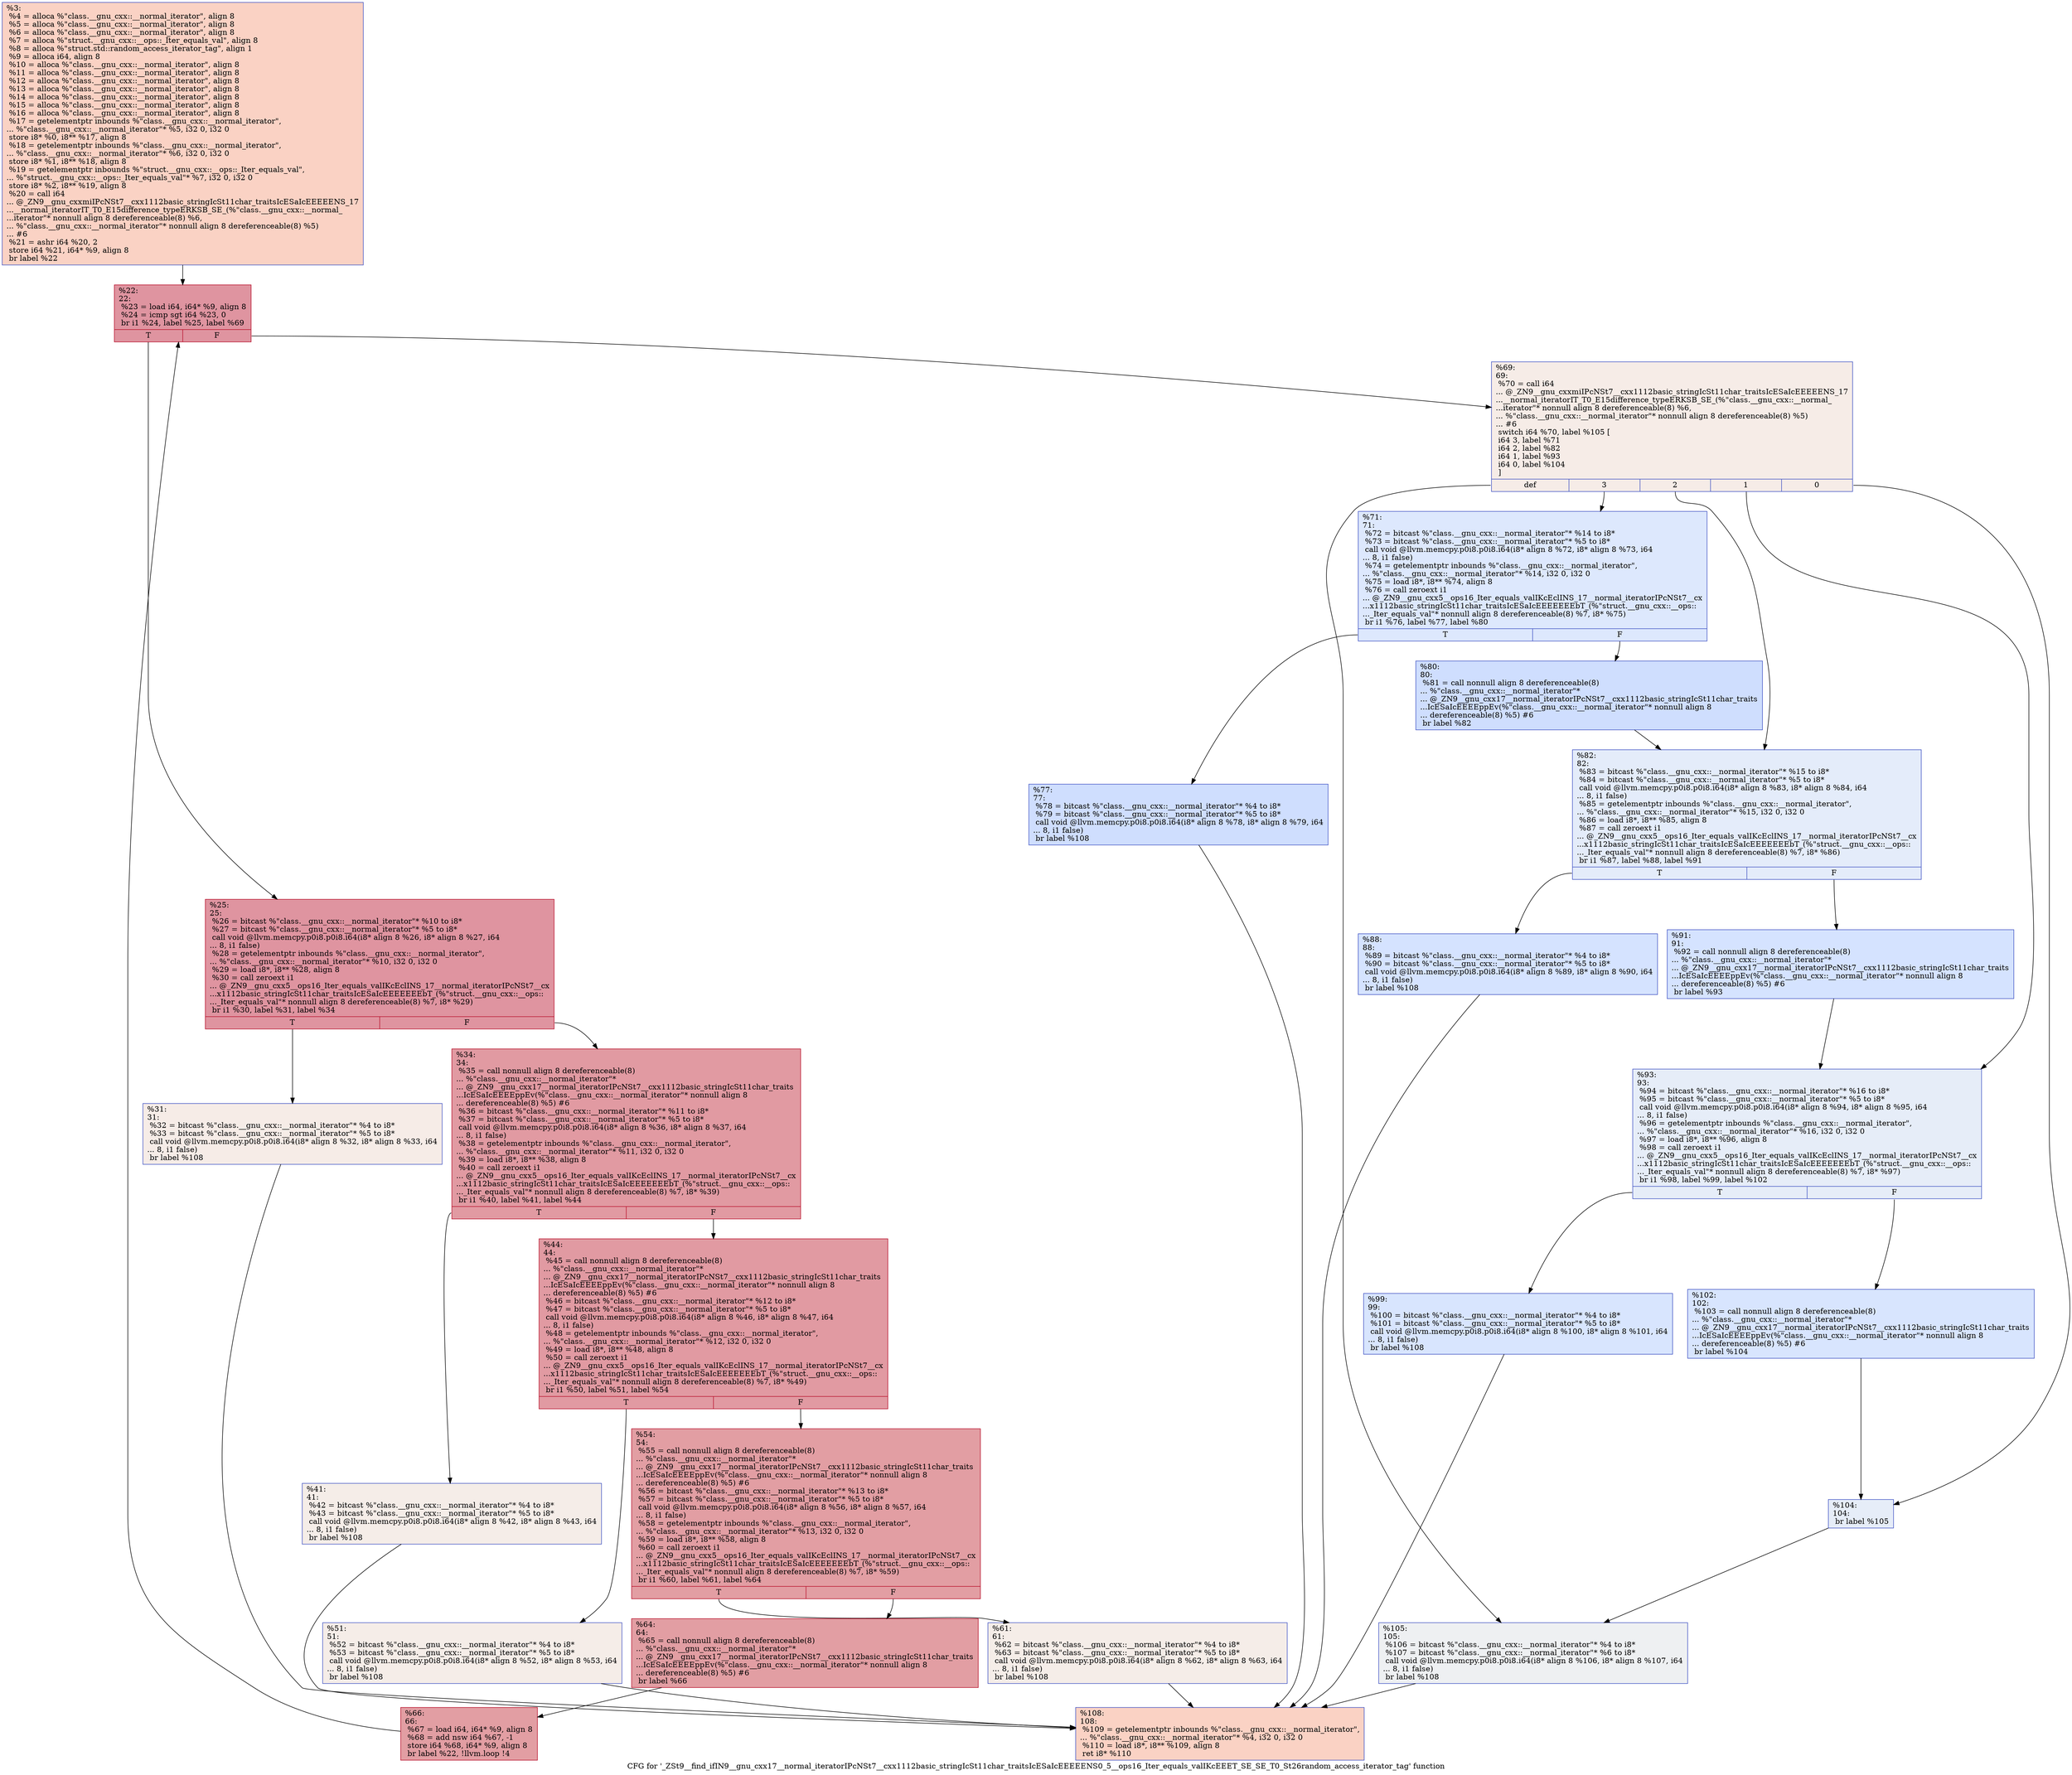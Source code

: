 digraph "CFG for '_ZSt9__find_ifIN9__gnu_cxx17__normal_iteratorIPcNSt7__cxx1112basic_stringIcSt11char_traitsIcESaIcEEEEENS0_5__ops16_Iter_equals_valIKcEEET_SE_SE_T0_St26random_access_iterator_tag' function" {
	label="CFG for '_ZSt9__find_ifIN9__gnu_cxx17__normal_iteratorIPcNSt7__cxx1112basic_stringIcSt11char_traitsIcESaIcEEEEENS0_5__ops16_Iter_equals_valIKcEEET_SE_SE_T0_St26random_access_iterator_tag' function";

	Node0x5652eb317c60 [shape=record,color="#3d50c3ff", style=filled, fillcolor="#f4987a70",label="{%3:\l  %4 = alloca %\"class.__gnu_cxx::__normal_iterator\", align 8\l  %5 = alloca %\"class.__gnu_cxx::__normal_iterator\", align 8\l  %6 = alloca %\"class.__gnu_cxx::__normal_iterator\", align 8\l  %7 = alloca %\"struct.__gnu_cxx::__ops::_Iter_equals_val\", align 8\l  %8 = alloca %\"struct.std::random_access_iterator_tag\", align 1\l  %9 = alloca i64, align 8\l  %10 = alloca %\"class.__gnu_cxx::__normal_iterator\", align 8\l  %11 = alloca %\"class.__gnu_cxx::__normal_iterator\", align 8\l  %12 = alloca %\"class.__gnu_cxx::__normal_iterator\", align 8\l  %13 = alloca %\"class.__gnu_cxx::__normal_iterator\", align 8\l  %14 = alloca %\"class.__gnu_cxx::__normal_iterator\", align 8\l  %15 = alloca %\"class.__gnu_cxx::__normal_iterator\", align 8\l  %16 = alloca %\"class.__gnu_cxx::__normal_iterator\", align 8\l  %17 = getelementptr inbounds %\"class.__gnu_cxx::__normal_iterator\",\l... %\"class.__gnu_cxx::__normal_iterator\"* %5, i32 0, i32 0\l  store i8* %0, i8** %17, align 8\l  %18 = getelementptr inbounds %\"class.__gnu_cxx::__normal_iterator\",\l... %\"class.__gnu_cxx::__normal_iterator\"* %6, i32 0, i32 0\l  store i8* %1, i8** %18, align 8\l  %19 = getelementptr inbounds %\"struct.__gnu_cxx::__ops::_Iter_equals_val\",\l... %\"struct.__gnu_cxx::__ops::_Iter_equals_val\"* %7, i32 0, i32 0\l  store i8* %2, i8** %19, align 8\l  %20 = call i64\l... @_ZN9__gnu_cxxmiIPcNSt7__cxx1112basic_stringIcSt11char_traitsIcESaIcEEEEENS_17\l...__normal_iteratorIT_T0_E15difference_typeERKSB_SE_(%\"class.__gnu_cxx::__normal_\l...iterator\"* nonnull align 8 dereferenceable(8) %6,\l... %\"class.__gnu_cxx::__normal_iterator\"* nonnull align 8 dereferenceable(8) %5)\l... #6\l  %21 = ashr i64 %20, 2\l  store i64 %21, i64* %9, align 8\l  br label %22\l}"];
	Node0x5652eb317c60 -> Node0x5652eb3186f0;
	Node0x5652eb3186f0 [shape=record,color="#b70d28ff", style=filled, fillcolor="#b70d2870",label="{%22:\l22:                                               \l  %23 = load i64, i64* %9, align 8\l  %24 = icmp sgt i64 %23, 0\l  br i1 %24, label %25, label %69\l|{<s0>T|<s1>F}}"];
	Node0x5652eb3186f0:s0 -> Node0x5652eb3188b0;
	Node0x5652eb3186f0:s1 -> Node0x5652eb318900;
	Node0x5652eb3188b0 [shape=record,color="#b70d28ff", style=filled, fillcolor="#b70d2870",label="{%25:\l25:                                               \l  %26 = bitcast %\"class.__gnu_cxx::__normal_iterator\"* %10 to i8*\l  %27 = bitcast %\"class.__gnu_cxx::__normal_iterator\"* %5 to i8*\l  call void @llvm.memcpy.p0i8.p0i8.i64(i8* align 8 %26, i8* align 8 %27, i64\l... 8, i1 false)\l  %28 = getelementptr inbounds %\"class.__gnu_cxx::__normal_iterator\",\l... %\"class.__gnu_cxx::__normal_iterator\"* %10, i32 0, i32 0\l  %29 = load i8*, i8** %28, align 8\l  %30 = call zeroext i1\l... @_ZN9__gnu_cxx5__ops16_Iter_equals_valIKcEclINS_17__normal_iteratorIPcNSt7__cx\l...x1112basic_stringIcSt11char_traitsIcESaIcEEEEEEEbT_(%\"struct.__gnu_cxx::__ops::\l..._Iter_equals_val\"* nonnull align 8 dereferenceable(8) %7, i8* %29)\l  br i1 %30, label %31, label %34\l|{<s0>T|<s1>F}}"];
	Node0x5652eb3188b0:s0 -> Node0x5652eb3190c0;
	Node0x5652eb3188b0:s1 -> Node0x5652eb319110;
	Node0x5652eb3190c0 [shape=record,color="#3d50c3ff", style=filled, fillcolor="#ead5c970",label="{%31:\l31:                                               \l  %32 = bitcast %\"class.__gnu_cxx::__normal_iterator\"* %4 to i8*\l  %33 = bitcast %\"class.__gnu_cxx::__normal_iterator\"* %5 to i8*\l  call void @llvm.memcpy.p0i8.p0i8.i64(i8* align 8 %32, i8* align 8 %33, i64\l... 8, i1 false)\l  br label %108\l}"];
	Node0x5652eb3190c0 -> Node0x5652eb3194b0;
	Node0x5652eb319110 [shape=record,color="#b70d28ff", style=filled, fillcolor="#bb1b2c70",label="{%34:\l34:                                               \l  %35 = call nonnull align 8 dereferenceable(8)\l... %\"class.__gnu_cxx::__normal_iterator\"*\l... @_ZN9__gnu_cxx17__normal_iteratorIPcNSt7__cxx1112basic_stringIcSt11char_traits\l...IcESaIcEEEEppEv(%\"class.__gnu_cxx::__normal_iterator\"* nonnull align 8\l... dereferenceable(8) %5) #6\l  %36 = bitcast %\"class.__gnu_cxx::__normal_iterator\"* %11 to i8*\l  %37 = bitcast %\"class.__gnu_cxx::__normal_iterator\"* %5 to i8*\l  call void @llvm.memcpy.p0i8.p0i8.i64(i8* align 8 %36, i8* align 8 %37, i64\l... 8, i1 false)\l  %38 = getelementptr inbounds %\"class.__gnu_cxx::__normal_iterator\",\l... %\"class.__gnu_cxx::__normal_iterator\"* %11, i32 0, i32 0\l  %39 = load i8*, i8** %38, align 8\l  %40 = call zeroext i1\l... @_ZN9__gnu_cxx5__ops16_Iter_equals_valIKcEclINS_17__normal_iteratorIPcNSt7__cx\l...x1112basic_stringIcSt11char_traitsIcESaIcEEEEEEEbT_(%\"struct.__gnu_cxx::__ops::\l..._Iter_equals_val\"* nonnull align 8 dereferenceable(8) %7, i8* %39)\l  br i1 %40, label %41, label %44\l|{<s0>T|<s1>F}}"];
	Node0x5652eb319110:s0 -> Node0x5652eb319c10;
	Node0x5652eb319110:s1 -> Node0x5652eb319c60;
	Node0x5652eb319c10 [shape=record,color="#3d50c3ff", style=filled, fillcolor="#e8d6cc70",label="{%41:\l41:                                               \l  %42 = bitcast %\"class.__gnu_cxx::__normal_iterator\"* %4 to i8*\l  %43 = bitcast %\"class.__gnu_cxx::__normal_iterator\"* %5 to i8*\l  call void @llvm.memcpy.p0i8.p0i8.i64(i8* align 8 %42, i8* align 8 %43, i64\l... 8, i1 false)\l  br label %108\l}"];
	Node0x5652eb319c10 -> Node0x5652eb3194b0;
	Node0x5652eb319c60 [shape=record,color="#b70d28ff", style=filled, fillcolor="#bb1b2c70",label="{%44:\l44:                                               \l  %45 = call nonnull align 8 dereferenceable(8)\l... %\"class.__gnu_cxx::__normal_iterator\"*\l... @_ZN9__gnu_cxx17__normal_iteratorIPcNSt7__cxx1112basic_stringIcSt11char_traits\l...IcESaIcEEEEppEv(%\"class.__gnu_cxx::__normal_iterator\"* nonnull align 8\l... dereferenceable(8) %5) #6\l  %46 = bitcast %\"class.__gnu_cxx::__normal_iterator\"* %12 to i8*\l  %47 = bitcast %\"class.__gnu_cxx::__normal_iterator\"* %5 to i8*\l  call void @llvm.memcpy.p0i8.p0i8.i64(i8* align 8 %46, i8* align 8 %47, i64\l... 8, i1 false)\l  %48 = getelementptr inbounds %\"class.__gnu_cxx::__normal_iterator\",\l... %\"class.__gnu_cxx::__normal_iterator\"* %12, i32 0, i32 0\l  %49 = load i8*, i8** %48, align 8\l  %50 = call zeroext i1\l... @_ZN9__gnu_cxx5__ops16_Iter_equals_valIKcEclINS_17__normal_iteratorIPcNSt7__cx\l...x1112basic_stringIcSt11char_traitsIcESaIcEEEEEEEbT_(%\"struct.__gnu_cxx::__ops::\l..._Iter_equals_val\"* nonnull align 8 dereferenceable(8) %7, i8* %49)\l  br i1 %50, label %51, label %54\l|{<s0>T|<s1>F}}"];
	Node0x5652eb319c60:s0 -> Node0x5652eb31a520;
	Node0x5652eb319c60:s1 -> Node0x5652eb31a570;
	Node0x5652eb31a520 [shape=record,color="#3d50c3ff", style=filled, fillcolor="#e8d6cc70",label="{%51:\l51:                                               \l  %52 = bitcast %\"class.__gnu_cxx::__normal_iterator\"* %4 to i8*\l  %53 = bitcast %\"class.__gnu_cxx::__normal_iterator\"* %5 to i8*\l  call void @llvm.memcpy.p0i8.p0i8.i64(i8* align 8 %52, i8* align 8 %53, i64\l... 8, i1 false)\l  br label %108\l}"];
	Node0x5652eb31a520 -> Node0x5652eb3194b0;
	Node0x5652eb31a570 [shape=record,color="#b70d28ff", style=filled, fillcolor="#be242e70",label="{%54:\l54:                                               \l  %55 = call nonnull align 8 dereferenceable(8)\l... %\"class.__gnu_cxx::__normal_iterator\"*\l... @_ZN9__gnu_cxx17__normal_iteratorIPcNSt7__cxx1112basic_stringIcSt11char_traits\l...IcESaIcEEEEppEv(%\"class.__gnu_cxx::__normal_iterator\"* nonnull align 8\l... dereferenceable(8) %5) #6\l  %56 = bitcast %\"class.__gnu_cxx::__normal_iterator\"* %13 to i8*\l  %57 = bitcast %\"class.__gnu_cxx::__normal_iterator\"* %5 to i8*\l  call void @llvm.memcpy.p0i8.p0i8.i64(i8* align 8 %56, i8* align 8 %57, i64\l... 8, i1 false)\l  %58 = getelementptr inbounds %\"class.__gnu_cxx::__normal_iterator\",\l... %\"class.__gnu_cxx::__normal_iterator\"* %13, i32 0, i32 0\l  %59 = load i8*, i8** %58, align 8\l  %60 = call zeroext i1\l... @_ZN9__gnu_cxx5__ops16_Iter_equals_valIKcEclINS_17__normal_iteratorIPcNSt7__cx\l...x1112basic_stringIcSt11char_traitsIcESaIcEEEEEEEbT_(%\"struct.__gnu_cxx::__ops::\l..._Iter_equals_val\"* nonnull align 8 dereferenceable(8) %7, i8* %59)\l  br i1 %60, label %61, label %64\l|{<s0>T|<s1>F}}"];
	Node0x5652eb31a570:s0 -> Node0x5652eb31ae90;
	Node0x5652eb31a570:s1 -> Node0x5652eb31aee0;
	Node0x5652eb31ae90 [shape=record,color="#3d50c3ff", style=filled, fillcolor="#e8d6cc70",label="{%61:\l61:                                               \l  %62 = bitcast %\"class.__gnu_cxx::__normal_iterator\"* %4 to i8*\l  %63 = bitcast %\"class.__gnu_cxx::__normal_iterator\"* %5 to i8*\l  call void @llvm.memcpy.p0i8.p0i8.i64(i8* align 8 %62, i8* align 8 %63, i64\l... 8, i1 false)\l  br label %108\l}"];
	Node0x5652eb31ae90 -> Node0x5652eb3194b0;
	Node0x5652eb31aee0 [shape=record,color="#b70d28ff", style=filled, fillcolor="#be242e70",label="{%64:\l64:                                               \l  %65 = call nonnull align 8 dereferenceable(8)\l... %\"class.__gnu_cxx::__normal_iterator\"*\l... @_ZN9__gnu_cxx17__normal_iteratorIPcNSt7__cxx1112basic_stringIcSt11char_traits\l...IcESaIcEEEEppEv(%\"class.__gnu_cxx::__normal_iterator\"* nonnull align 8\l... dereferenceable(8) %5) #6\l  br label %66\l}"];
	Node0x5652eb31aee0 -> Node0x5652eb31b450;
	Node0x5652eb31b450 [shape=record,color="#b70d28ff", style=filled, fillcolor="#be242e70",label="{%66:\l66:                                               \l  %67 = load i64, i64* %9, align 8\l  %68 = add nsw i64 %67, -1\l  store i64 %68, i64* %9, align 8\l  br label %22, !llvm.loop !4\l}"];
	Node0x5652eb31b450 -> Node0x5652eb3186f0;
	Node0x5652eb318900 [shape=record,color="#3d50c3ff", style=filled, fillcolor="#ead5c970",label="{%69:\l69:                                               \l  %70 = call i64\l... @_ZN9__gnu_cxxmiIPcNSt7__cxx1112basic_stringIcSt11char_traitsIcESaIcEEEEENS_17\l...__normal_iteratorIT_T0_E15difference_typeERKSB_SE_(%\"class.__gnu_cxx::__normal_\l...iterator\"* nonnull align 8 dereferenceable(8) %6,\l... %\"class.__gnu_cxx::__normal_iterator\"* nonnull align 8 dereferenceable(8) %5)\l... #6\l  switch i64 %70, label %105 [\l    i64 3, label %71\l    i64 2, label %82\l    i64 1, label %93\l    i64 0, label %104\l  ]\l|{<s0>def|<s1>3|<s2>2|<s3>1|<s4>0}}"];
	Node0x5652eb318900:s0 -> Node0x5652eb31b7a0;
	Node0x5652eb318900:s1 -> Node0x5652eb31b7f0;
	Node0x5652eb318900:s2 -> Node0x5652eb31b880;
	Node0x5652eb318900:s3 -> Node0x5652eb31b910;
	Node0x5652eb318900:s4 -> Node0x5652eb31b9a0;
	Node0x5652eb31b7f0 [shape=record,color="#3d50c3ff", style=filled, fillcolor="#b2ccfb70",label="{%71:\l71:                                               \l  %72 = bitcast %\"class.__gnu_cxx::__normal_iterator\"* %14 to i8*\l  %73 = bitcast %\"class.__gnu_cxx::__normal_iterator\"* %5 to i8*\l  call void @llvm.memcpy.p0i8.p0i8.i64(i8* align 8 %72, i8* align 8 %73, i64\l... 8, i1 false)\l  %74 = getelementptr inbounds %\"class.__gnu_cxx::__normal_iterator\",\l... %\"class.__gnu_cxx::__normal_iterator\"* %14, i32 0, i32 0\l  %75 = load i8*, i8** %74, align 8\l  %76 = call zeroext i1\l... @_ZN9__gnu_cxx5__ops16_Iter_equals_valIKcEclINS_17__normal_iteratorIPcNSt7__cx\l...x1112basic_stringIcSt11char_traitsIcESaIcEEEEEEEbT_(%\"struct.__gnu_cxx::__ops::\l..._Iter_equals_val\"* nonnull align 8 dereferenceable(8) %7, i8* %75)\l  br i1 %76, label %77, label %80\l|{<s0>T|<s1>F}}"];
	Node0x5652eb31b7f0:s0 -> Node0x5652eb31c0a0;
	Node0x5652eb31b7f0:s1 -> Node0x5652eb31c0f0;
	Node0x5652eb31c0a0 [shape=record,color="#3d50c3ff", style=filled, fillcolor="#93b5fe70",label="{%77:\l77:                                               \l  %78 = bitcast %\"class.__gnu_cxx::__normal_iterator\"* %4 to i8*\l  %79 = bitcast %\"class.__gnu_cxx::__normal_iterator\"* %5 to i8*\l  call void @llvm.memcpy.p0i8.p0i8.i64(i8* align 8 %78, i8* align 8 %79, i64\l... 8, i1 false)\l  br label %108\l}"];
	Node0x5652eb31c0a0 -> Node0x5652eb3194b0;
	Node0x5652eb31c0f0 [shape=record,color="#3d50c3ff", style=filled, fillcolor="#93b5fe70",label="{%80:\l80:                                               \l  %81 = call nonnull align 8 dereferenceable(8)\l... %\"class.__gnu_cxx::__normal_iterator\"*\l... @_ZN9__gnu_cxx17__normal_iteratorIPcNSt7__cxx1112basic_stringIcSt11char_traits\l...IcESaIcEEEEppEv(%\"class.__gnu_cxx::__normal_iterator\"* nonnull align 8\l... dereferenceable(8) %5) #6\l  br label %82\l}"];
	Node0x5652eb31c0f0 -> Node0x5652eb31b880;
	Node0x5652eb31b880 [shape=record,color="#3d50c3ff", style=filled, fillcolor="#c1d4f470",label="{%82:\l82:                                               \l  %83 = bitcast %\"class.__gnu_cxx::__normal_iterator\"* %15 to i8*\l  %84 = bitcast %\"class.__gnu_cxx::__normal_iterator\"* %5 to i8*\l  call void @llvm.memcpy.p0i8.p0i8.i64(i8* align 8 %83, i8* align 8 %84, i64\l... 8, i1 false)\l  %85 = getelementptr inbounds %\"class.__gnu_cxx::__normal_iterator\",\l... %\"class.__gnu_cxx::__normal_iterator\"* %15, i32 0, i32 0\l  %86 = load i8*, i8** %85, align 8\l  %87 = call zeroext i1\l... @_ZN9__gnu_cxx5__ops16_Iter_equals_valIKcEclINS_17__normal_iteratorIPcNSt7__cx\l...x1112basic_stringIcSt11char_traitsIcESaIcEEEEEEEbT_(%\"struct.__gnu_cxx::__ops::\l..._Iter_equals_val\"* nonnull align 8 dereferenceable(8) %7, i8* %86)\l  br i1 %87, label %88, label %91\l|{<s0>T|<s1>F}}"];
	Node0x5652eb31b880:s0 -> Node0x5652eb31cac0;
	Node0x5652eb31b880:s1 -> Node0x5652eb31cb10;
	Node0x5652eb31cac0 [shape=record,color="#3d50c3ff", style=filled, fillcolor="#a1c0ff70",label="{%88:\l88:                                               \l  %89 = bitcast %\"class.__gnu_cxx::__normal_iterator\"* %4 to i8*\l  %90 = bitcast %\"class.__gnu_cxx::__normal_iterator\"* %5 to i8*\l  call void @llvm.memcpy.p0i8.p0i8.i64(i8* align 8 %89, i8* align 8 %90, i64\l... 8, i1 false)\l  br label %108\l}"];
	Node0x5652eb31cac0 -> Node0x5652eb3194b0;
	Node0x5652eb31cb10 [shape=record,color="#3d50c3ff", style=filled, fillcolor="#a1c0ff70",label="{%91:\l91:                                               \l  %92 = call nonnull align 8 dereferenceable(8)\l... %\"class.__gnu_cxx::__normal_iterator\"*\l... @_ZN9__gnu_cxx17__normal_iteratorIPcNSt7__cxx1112basic_stringIcSt11char_traits\l...IcESaIcEEEEppEv(%\"class.__gnu_cxx::__normal_iterator\"* nonnull align 8\l... dereferenceable(8) %5) #6\l  br label %93\l}"];
	Node0x5652eb31cb10 -> Node0x5652eb31b910;
	Node0x5652eb31b910 [shape=record,color="#3d50c3ff", style=filled, fillcolor="#c7d7f070",label="{%93:\l93:                                               \l  %94 = bitcast %\"class.__gnu_cxx::__normal_iterator\"* %16 to i8*\l  %95 = bitcast %\"class.__gnu_cxx::__normal_iterator\"* %5 to i8*\l  call void @llvm.memcpy.p0i8.p0i8.i64(i8* align 8 %94, i8* align 8 %95, i64\l... 8, i1 false)\l  %96 = getelementptr inbounds %\"class.__gnu_cxx::__normal_iterator\",\l... %\"class.__gnu_cxx::__normal_iterator\"* %16, i32 0, i32 0\l  %97 = load i8*, i8** %96, align 8\l  %98 = call zeroext i1\l... @_ZN9__gnu_cxx5__ops16_Iter_equals_valIKcEclINS_17__normal_iteratorIPcNSt7__cx\l...x1112basic_stringIcSt11char_traitsIcESaIcEEEEEEEbT_(%\"struct.__gnu_cxx::__ops::\l..._Iter_equals_val\"* nonnull align 8 dereferenceable(8) %7, i8* %97)\l  br i1 %98, label %99, label %102\l|{<s0>T|<s1>F}}"];
	Node0x5652eb31b910:s0 -> Node0x5652eb31d4a0;
	Node0x5652eb31b910:s1 -> Node0x5652eb31d4f0;
	Node0x5652eb31d4a0 [shape=record,color="#3d50c3ff", style=filled, fillcolor="#a7c5fe70",label="{%99:\l99:                                               \l  %100 = bitcast %\"class.__gnu_cxx::__normal_iterator\"* %4 to i8*\l  %101 = bitcast %\"class.__gnu_cxx::__normal_iterator\"* %5 to i8*\l  call void @llvm.memcpy.p0i8.p0i8.i64(i8* align 8 %100, i8* align 8 %101, i64\l... 8, i1 false)\l  br label %108\l}"];
	Node0x5652eb31d4a0 -> Node0x5652eb3194b0;
	Node0x5652eb31d4f0 [shape=record,color="#3d50c3ff", style=filled, fillcolor="#a7c5fe70",label="{%102:\l102:                                              \l  %103 = call nonnull align 8 dereferenceable(8)\l... %\"class.__gnu_cxx::__normal_iterator\"*\l... @_ZN9__gnu_cxx17__normal_iteratorIPcNSt7__cxx1112basic_stringIcSt11char_traits\l...IcESaIcEEEEppEv(%\"class.__gnu_cxx::__normal_iterator\"* nonnull align 8\l... dereferenceable(8) %5) #6\l  br label %104\l}"];
	Node0x5652eb31d4f0 -> Node0x5652eb31b9a0;
	Node0x5652eb31b9a0 [shape=record,color="#3d50c3ff", style=filled, fillcolor="#c7d7f070",label="{%104:\l104:                                              \l  br label %105\l}"];
	Node0x5652eb31b9a0 -> Node0x5652eb31b7a0;
	Node0x5652eb31b7a0 [shape=record,color="#3d50c3ff", style=filled, fillcolor="#d9dce170",label="{%105:\l105:                                              \l  %106 = bitcast %\"class.__gnu_cxx::__normal_iterator\"* %4 to i8*\l  %107 = bitcast %\"class.__gnu_cxx::__normal_iterator\"* %6 to i8*\l  call void @llvm.memcpy.p0i8.p0i8.i64(i8* align 8 %106, i8* align 8 %107, i64\l... 8, i1 false)\l  br label %108\l}"];
	Node0x5652eb31b7a0 -> Node0x5652eb3194b0;
	Node0x5652eb3194b0 [shape=record,color="#3d50c3ff", style=filled, fillcolor="#f4987a70",label="{%108:\l108:                                              \l  %109 = getelementptr inbounds %\"class.__gnu_cxx::__normal_iterator\",\l... %\"class.__gnu_cxx::__normal_iterator\"* %4, i32 0, i32 0\l  %110 = load i8*, i8** %109, align 8\l  ret i8* %110\l}"];
}
